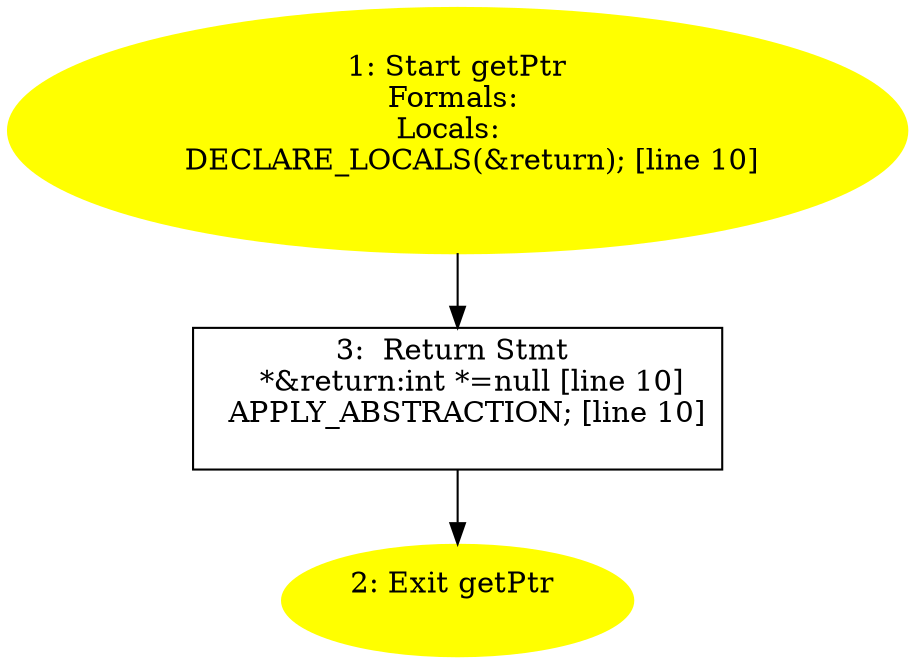 /* @generated */
digraph iCFG {
3 [label="3:  Return Stmt \n   *&return:int *=null [line 10]\n  APPLY_ABSTRACTION; [line 10]\n " shape="box"]
	

	 3 -> 2 ;
2 [label="2: Exit getPtr \n  " color=yellow style=filled]
	

1 [label="1: Start getPtr\nFormals: \nLocals:  \n   DECLARE_LOCALS(&return); [line 10]\n " color=yellow style=filled]
	

	 1 -> 3 ;
}
